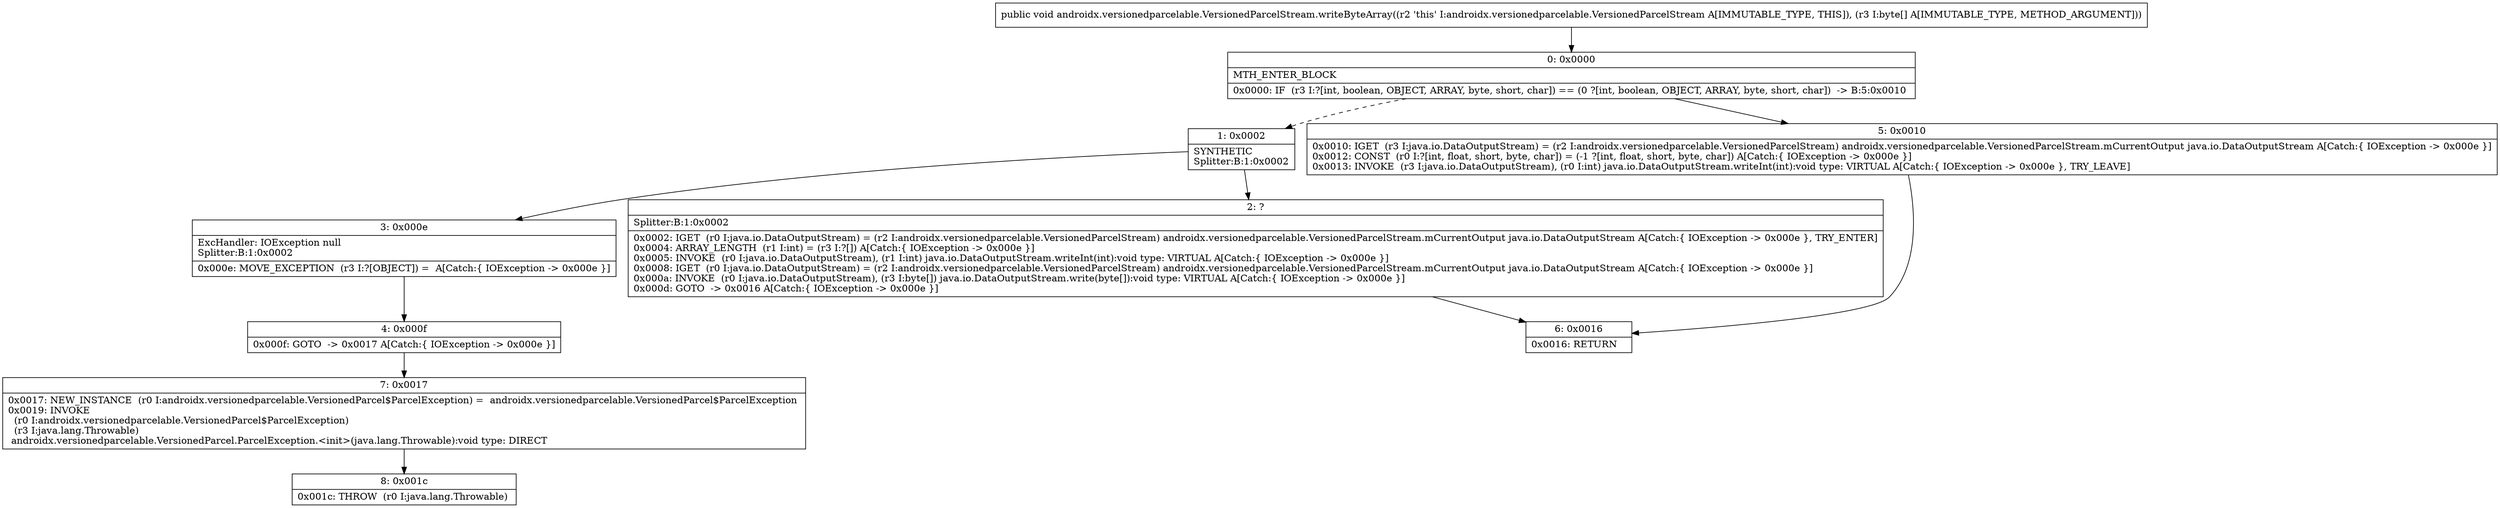 digraph "CFG forandroidx.versionedparcelable.VersionedParcelStream.writeByteArray([B)V" {
Node_0 [shape=record,label="{0\:\ 0x0000|MTH_ENTER_BLOCK\l|0x0000: IF  (r3 I:?[int, boolean, OBJECT, ARRAY, byte, short, char]) == (0 ?[int, boolean, OBJECT, ARRAY, byte, short, char])  \-\> B:5:0x0010 \l}"];
Node_1 [shape=record,label="{1\:\ 0x0002|SYNTHETIC\lSplitter:B:1:0x0002\l}"];
Node_2 [shape=record,label="{2\:\ ?|Splitter:B:1:0x0002\l|0x0002: IGET  (r0 I:java.io.DataOutputStream) = (r2 I:androidx.versionedparcelable.VersionedParcelStream) androidx.versionedparcelable.VersionedParcelStream.mCurrentOutput java.io.DataOutputStream A[Catch:\{ IOException \-\> 0x000e \}, TRY_ENTER]\l0x0004: ARRAY_LENGTH  (r1 I:int) = (r3 I:?[]) A[Catch:\{ IOException \-\> 0x000e \}]\l0x0005: INVOKE  (r0 I:java.io.DataOutputStream), (r1 I:int) java.io.DataOutputStream.writeInt(int):void type: VIRTUAL A[Catch:\{ IOException \-\> 0x000e \}]\l0x0008: IGET  (r0 I:java.io.DataOutputStream) = (r2 I:androidx.versionedparcelable.VersionedParcelStream) androidx.versionedparcelable.VersionedParcelStream.mCurrentOutput java.io.DataOutputStream A[Catch:\{ IOException \-\> 0x000e \}]\l0x000a: INVOKE  (r0 I:java.io.DataOutputStream), (r3 I:byte[]) java.io.DataOutputStream.write(byte[]):void type: VIRTUAL A[Catch:\{ IOException \-\> 0x000e \}]\l0x000d: GOTO  \-\> 0x0016 A[Catch:\{ IOException \-\> 0x000e \}]\l}"];
Node_3 [shape=record,label="{3\:\ 0x000e|ExcHandler: IOException null\lSplitter:B:1:0x0002\l|0x000e: MOVE_EXCEPTION  (r3 I:?[OBJECT]) =  A[Catch:\{ IOException \-\> 0x000e \}]\l}"];
Node_4 [shape=record,label="{4\:\ 0x000f|0x000f: GOTO  \-\> 0x0017 A[Catch:\{ IOException \-\> 0x000e \}]\l}"];
Node_5 [shape=record,label="{5\:\ 0x0010|0x0010: IGET  (r3 I:java.io.DataOutputStream) = (r2 I:androidx.versionedparcelable.VersionedParcelStream) androidx.versionedparcelable.VersionedParcelStream.mCurrentOutput java.io.DataOutputStream A[Catch:\{ IOException \-\> 0x000e \}]\l0x0012: CONST  (r0 I:?[int, float, short, byte, char]) = (\-1 ?[int, float, short, byte, char]) A[Catch:\{ IOException \-\> 0x000e \}]\l0x0013: INVOKE  (r3 I:java.io.DataOutputStream), (r0 I:int) java.io.DataOutputStream.writeInt(int):void type: VIRTUAL A[Catch:\{ IOException \-\> 0x000e \}, TRY_LEAVE]\l}"];
Node_6 [shape=record,label="{6\:\ 0x0016|0x0016: RETURN   \l}"];
Node_7 [shape=record,label="{7\:\ 0x0017|0x0017: NEW_INSTANCE  (r0 I:androidx.versionedparcelable.VersionedParcel$ParcelException) =  androidx.versionedparcelable.VersionedParcel$ParcelException \l0x0019: INVOKE  \l  (r0 I:androidx.versionedparcelable.VersionedParcel$ParcelException)\l  (r3 I:java.lang.Throwable)\l androidx.versionedparcelable.VersionedParcel.ParcelException.\<init\>(java.lang.Throwable):void type: DIRECT \l}"];
Node_8 [shape=record,label="{8\:\ 0x001c|0x001c: THROW  (r0 I:java.lang.Throwable) \l}"];
MethodNode[shape=record,label="{public void androidx.versionedparcelable.VersionedParcelStream.writeByteArray((r2 'this' I:androidx.versionedparcelable.VersionedParcelStream A[IMMUTABLE_TYPE, THIS]), (r3 I:byte[] A[IMMUTABLE_TYPE, METHOD_ARGUMENT])) }"];
MethodNode -> Node_0;
Node_0 -> Node_1[style=dashed];
Node_0 -> Node_5;
Node_1 -> Node_2;
Node_1 -> Node_3;
Node_2 -> Node_6;
Node_3 -> Node_4;
Node_4 -> Node_7;
Node_5 -> Node_6;
Node_7 -> Node_8;
}

